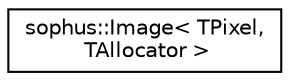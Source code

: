 digraph "Graphical Class Hierarchy"
{
 // LATEX_PDF_SIZE
  edge [fontname="Helvetica",fontsize="10",labelfontname="Helvetica",labelfontsize="10"];
  node [fontname="Helvetica",fontsize="10",shape=record];
  rankdir="LR";
  Node0 [label="sophus::Image\< TPixel,\l TAllocator \>",height=0.2,width=0.4,color="black", fillcolor="white", style="filled",URL="$classsophus_1_1_image.html",tooltip="Image read-only access to pixels and shared ownership, hence cheap to copy. Type is nullable."];
}
